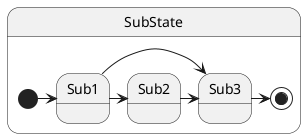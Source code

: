 @startuml
state SubState {
    state Sub1
    state Sub2
    state Sub3

    [*] -> Sub1
    Sub1 -> Sub2
    Sub2 -> Sub3
    Sub1 -> Sub3
    Sub3 -> [*]
}
@enduml

